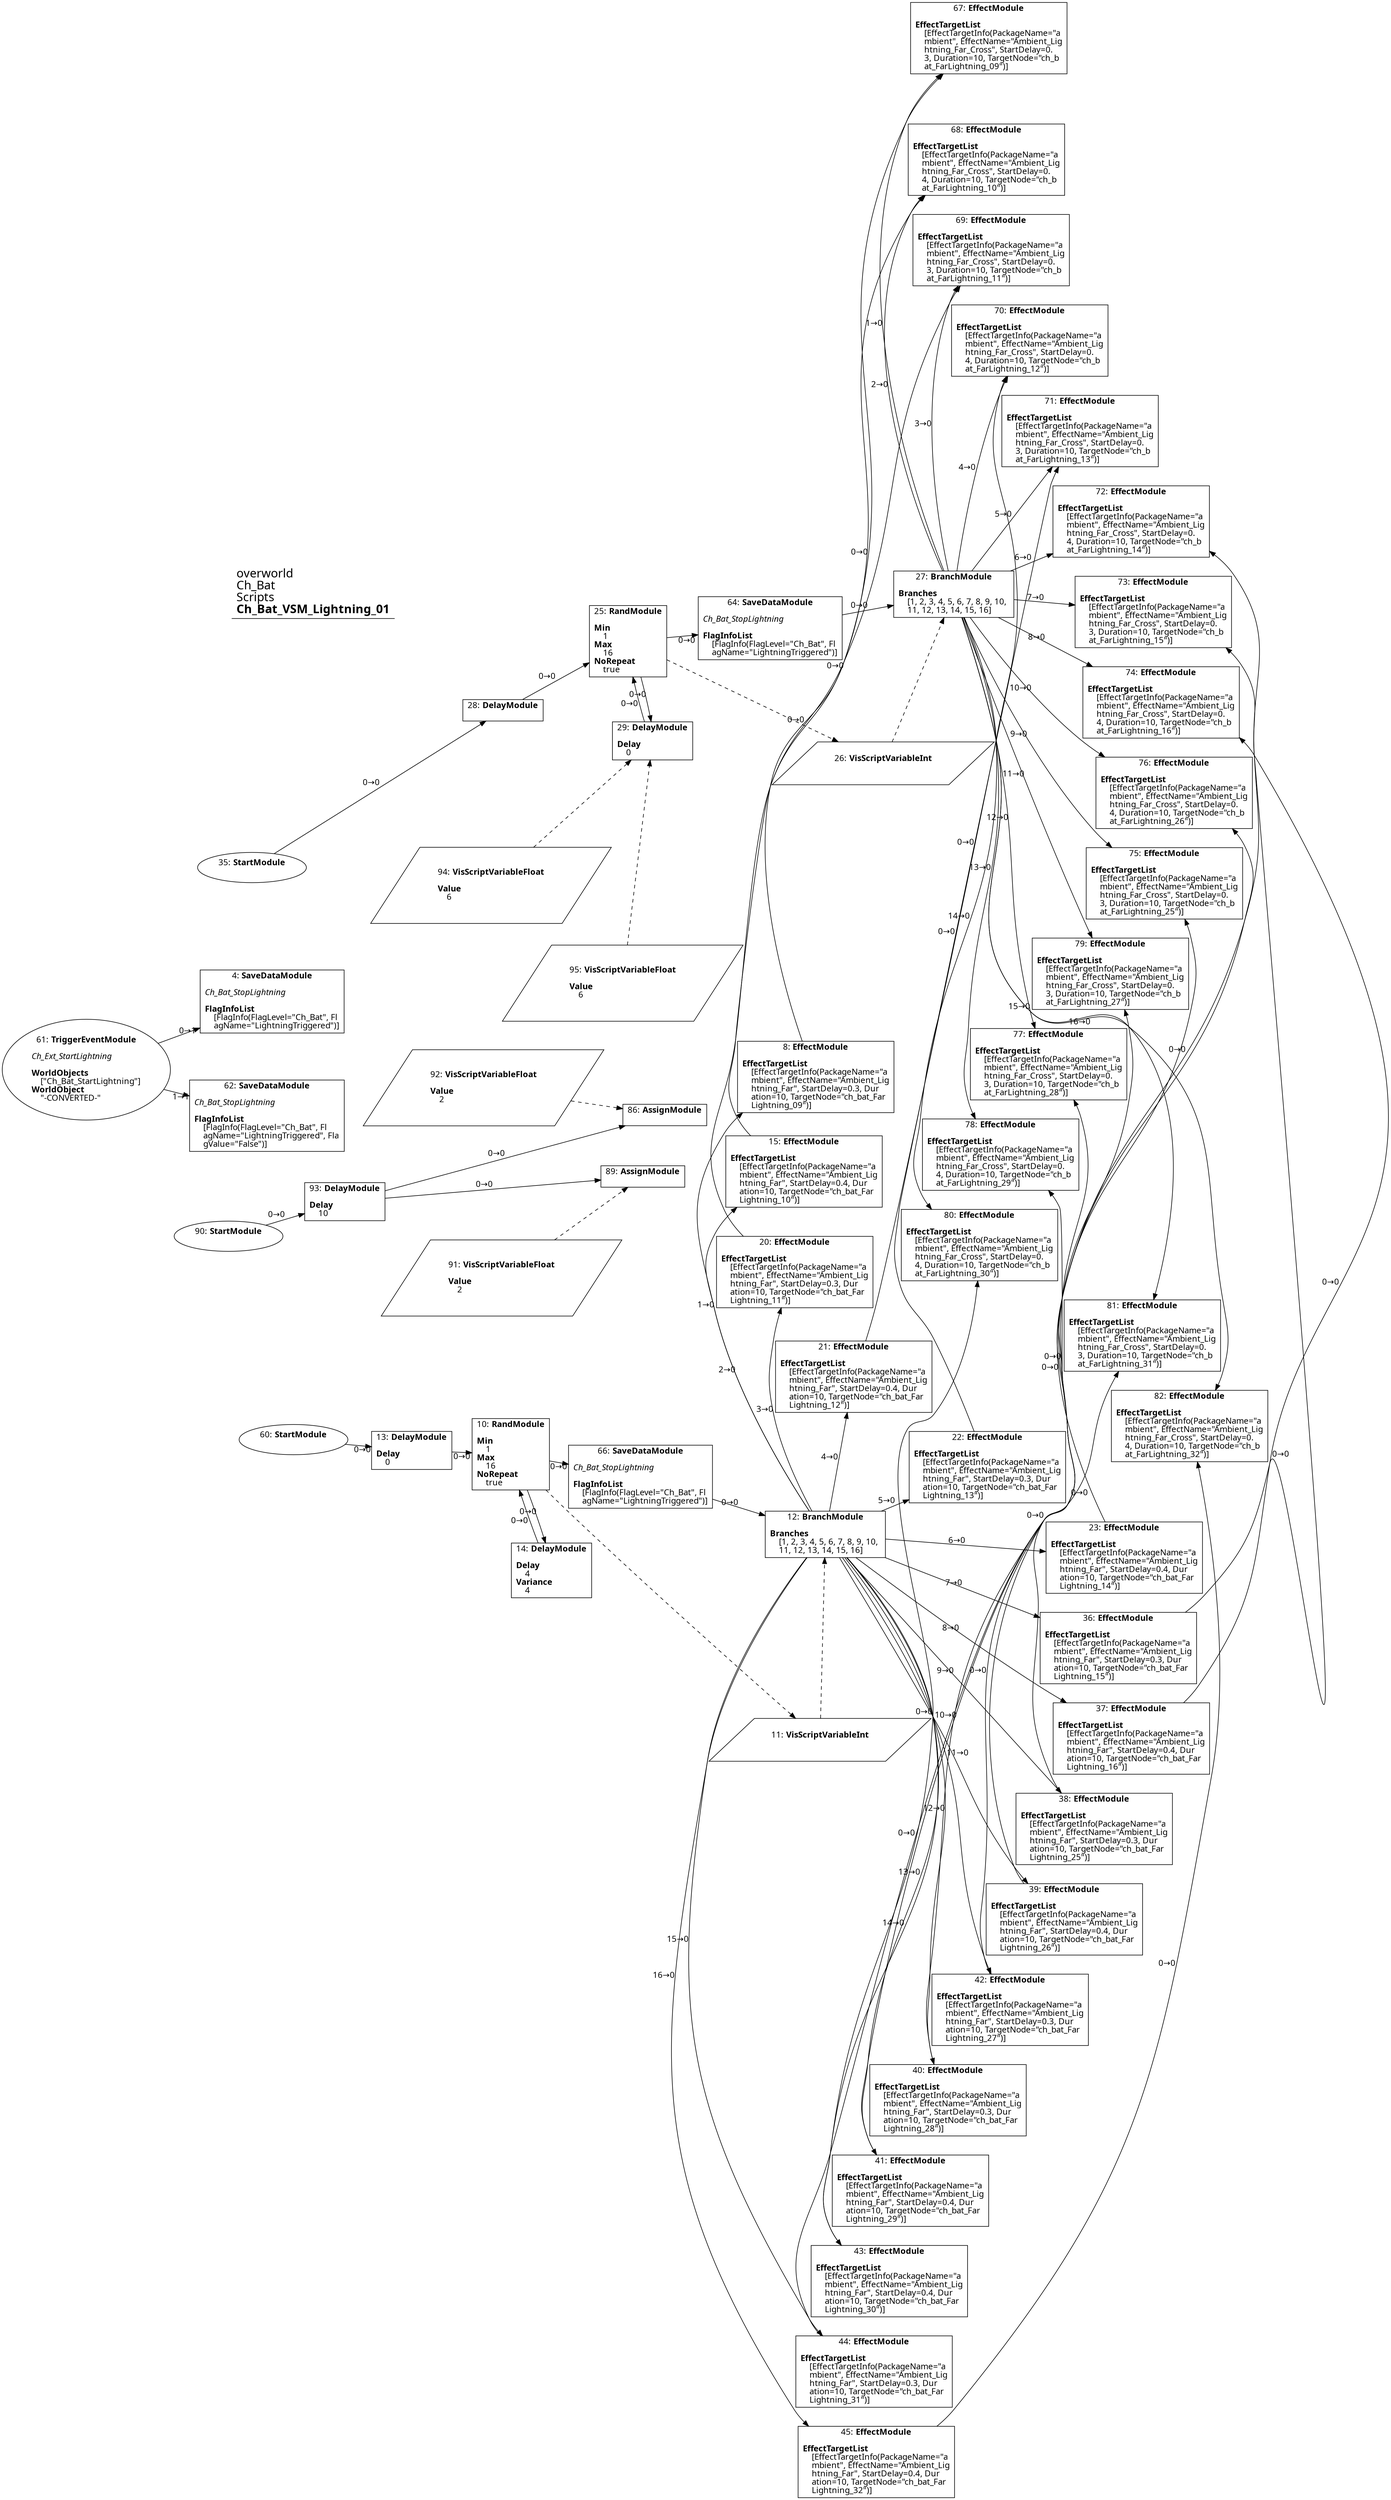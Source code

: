 digraph {
    layout = fdp;
    overlap = prism;
    sep = "+16";
    splines = spline;

    node [ shape = box ];

    graph [ fontname = "Segoe UI" ];
    node [ fontname = "Segoe UI" ];
    edge [ fontname = "Segoe UI" ];

    4 [ label = <4: <b>SaveDataModule</b><br/><br/><i>Ch_Bat_StopLightning<br align="left"/></i><br align="left"/><b>FlagInfoList</b><br align="left"/>    [FlagInfo(FlagLevel=&quot;Ch_Bat&quot;, Fl<br align="left"/>    agName=&quot;LightningTriggered&quot;)]<br align="left"/>> ];
    4 [ pos = "1.0170001,0.34100002!" ];

    8 [ label = <8: <b>EffectModule</b><br/><br/><b>EffectTargetList</b><br align="left"/>    [EffectTargetInfo(PackageName=&quot;a<br align="left"/>    mbient&quot;, EffectName=&quot;Ambient_Lig<br align="left"/>    htning_Far&quot;, StartDelay=0.3, Dur<br align="left"/>    ation=10, TargetNode=&quot;ch_bat_Far<br align="left"/>    Lightning_09&quot;)]<br align="left"/>> ];
    8 [ pos = "2.1790001,-1.047!" ];
    8 -> 67 [ label = "0→0" ];

    10 [ label = <10: <b>RandModule</b><br/><br/><b>Min</b><br align="left"/>    1<br align="left"/><b>Max</b><br align="left"/>    16<br align="left"/><b>NoRepeat</b><br align="left"/>    true<br align="left"/>> ];
    10 [ pos = "1.4410001,-1.771!" ];
    10 -> 14 [ label = "0→0" ];
    10 -> 66 [ label = "0→0" ];
    10 -> 11 [ style = dashed ];

    11 [ label = <11: <b>VisScriptVariableInt</b><br/><br/>> ];
    11 [ shape = parallelogram ]
    11 [ pos = "1.7110001,-2.029!" ];

    12 [ label = <12: <b>BranchModule</b><br/><br/><b>Branches</b><br align="left"/>    [1, 2, 3, 4, 5, 6, 7, 8, 9, 10, <br align="left"/>    11, 12, 13, 14, 15, 16]<br align="left"/>> ];
    12 [ pos = "1.8740001,-1.771!" ];
    12 -> 8 [ label = "1→0" ];
    12 -> 15 [ label = "2→0" ];
    12 -> 20 [ label = "3→0" ];
    12 -> 21 [ label = "4→0" ];
    12 -> 22 [ label = "5→0" ];
    12 -> 23 [ label = "6→0" ];
    12 -> 36 [ label = "7→0" ];
    12 -> 37 [ label = "8→0" ];
    12 -> 38 [ label = "9→0" ];
    12 -> 39 [ label = "10→0" ];
    12 -> 42 [ label = "11→0" ];
    12 -> 40 [ label = "12→0" ];
    12 -> 41 [ label = "13→0" ];
    12 -> 43 [ label = "14→0" ];
    12 -> 44 [ label = "15→0" ];
    12 -> 45 [ label = "16→0" ];
    11 -> 12 [ style = dashed ];

    13 [ label = <13: <b>DelayModule</b><br/><br/><b>Delay</b><br align="left"/>    0<br align="left"/>> ];
    13 [ pos = "1.256,-1.771!" ];
    13 -> 10 [ label = "0→0" ];

    14 [ label = <14: <b>DelayModule</b><br/><br/><b>Delay</b><br align="left"/>    4<br align="left"/><b>Variance</b><br align="left"/>    4<br align="left"/>> ];
    14 [ pos = "1.475,-1.9870001!" ];
    14 -> 10 [ label = "0→0" ];

    15 [ label = <15: <b>EffectModule</b><br/><br/><b>EffectTargetList</b><br align="left"/>    [EffectTargetInfo(PackageName=&quot;a<br align="left"/>    mbient&quot;, EffectName=&quot;Ambient_Lig<br align="left"/>    htning_Far&quot;, StartDelay=0.4, Dur<br align="left"/>    ation=10, TargetNode=&quot;ch_bat_Far<br align="left"/>    Lightning_10&quot;)]<br align="left"/>> ];
    15 [ pos = "2.1790001,-1.167!" ];
    15 -> 68 [ label = "0→0" ];

    20 [ label = <20: <b>EffectModule</b><br/><br/><b>EffectTargetList</b><br align="left"/>    [EffectTargetInfo(PackageName=&quot;a<br align="left"/>    mbient&quot;, EffectName=&quot;Ambient_Lig<br align="left"/>    htning_Far&quot;, StartDelay=0.3, Dur<br align="left"/>    ation=10, TargetNode=&quot;ch_bat_Far<br align="left"/>    Lightning_11&quot;)]<br align="left"/>> ];
    20 [ pos = "2.1750002,-1.2870001!" ];
    20 -> 69 [ label = "0→0" ];

    21 [ label = <21: <b>EffectModule</b><br/><br/><b>EffectTargetList</b><br align="left"/>    [EffectTargetInfo(PackageName=&quot;a<br align="left"/>    mbient&quot;, EffectName=&quot;Ambient_Lig<br align="left"/>    htning_Far&quot;, StartDelay=0.4, Dur<br align="left"/>    ation=10, TargetNode=&quot;ch_bat_Far<br align="left"/>    Lightning_12&quot;)]<br align="left"/>> ];
    21 [ pos = "2.177,-1.4080001!" ];
    21 -> 70 [ label = "0→0" ];

    22 [ label = <22: <b>EffectModule</b><br/><br/><b>EffectTargetList</b><br align="left"/>    [EffectTargetInfo(PackageName=&quot;a<br align="left"/>    mbient&quot;, EffectName=&quot;Ambient_Lig<br align="left"/>    htning_Far&quot;, StartDelay=0.3, Dur<br align="left"/>    ation=10, TargetNode=&quot;ch_bat_Far<br align="left"/>    Lightning_13&quot;)]<br align="left"/>> ];
    22 [ pos = "2.174,-1.5270001!" ];
    22 -> 71 [ label = "0→0" ];

    23 [ label = <23: <b>EffectModule</b><br/><br/><b>EffectTargetList</b><br align="left"/>    [EffectTargetInfo(PackageName=&quot;a<br align="left"/>    mbient&quot;, EffectName=&quot;Ambient_Lig<br align="left"/>    htning_Far&quot;, StartDelay=0.4, Dur<br align="left"/>    ation=10, TargetNode=&quot;ch_bat_Far<br align="left"/>    Lightning_14&quot;)]<br align="left"/>> ];
    23 [ pos = "2.173,-1.6470001!" ];
    23 -> 72 [ label = "0→0" ];

    25 [ label = <25: <b>RandModule</b><br/><br/><b>Min</b><br align="left"/>    1<br align="left"/><b>Max</b><br align="left"/>    16<br align="left"/><b>NoRepeat</b><br align="left"/>    true<br align="left"/>> ];
    25 [ pos = "1.5380001,0.675!" ];
    25 -> 29 [ label = "0→0" ];
    25 -> 64 [ label = "0→0" ];
    25 -> 26 [ style = dashed ];

    26 [ label = <26: <b>VisScriptVariableInt</b><br/><br/>> ];
    26 [ shape = parallelogram ]
    26 [ pos = "1.817,0.46300003!" ];

    27 [ label = <27: <b>BranchModule</b><br/><br/><b>Branches</b><br align="left"/>    [1, 2, 3, 4, 5, 6, 7, 8, 9, 10, <br align="left"/>    11, 12, 13, 14, 15, 16]<br align="left"/>> ];
    27 [ pos = "1.9930001,0.675!" ];
    27 -> 82 [ label = "16→0" ];
    27 -> 81 [ label = "15→0" ];
    27 -> 80 [ label = "14→0" ];
    27 -> 78 [ label = "13→0" ];
    27 -> 77 [ label = "12→0" ];
    27 -> 79 [ label = "11→0" ];
    27 -> 76 [ label = "10→0" ];
    27 -> 75 [ label = "9→0" ];
    27 -> 74 [ label = "8→0" ];
    27 -> 73 [ label = "7→0" ];
    27 -> 72 [ label = "6→0" ];
    27 -> 71 [ label = "5→0" ];
    27 -> 70 [ label = "4→0" ];
    27 -> 69 [ label = "3→0" ];
    27 -> 68 [ label = "2→0" ];
    27 -> 67 [ label = "1→0" ];
    26 -> 27 [ style = dashed ];

    28 [ label = <28: <b>DelayModule</b><br/><br/>> ];
    28 [ pos = "1.299,0.675!" ];
    28 -> 25 [ label = "0→0" ];

    29 [ label = <29: <b>DelayModule</b><br/><br/><b>Delay</b><br align="left"/>    0<br align="left"/>> ];
    29 [ pos = "1.5730001,0.49300003!" ];
    29 -> 25 [ label = "0→0" ];
    95 -> 29 [ style = dashed ];
    94 -> 29 [ style = dashed ];

    35 [ label = <35: <b>StartModule</b><br/><br/>> ];
    35 [ shape = oval ]
    35 [ pos = "0.80700004,0.57000005!" ];
    35 -> 28 [ label = "0→0" ];

    36 [ label = <36: <b>EffectModule</b><br/><br/><b>EffectTargetList</b><br align="left"/>    [EffectTargetInfo(PackageName=&quot;a<br align="left"/>    mbient&quot;, EffectName=&quot;Ambient_Lig<br align="left"/>    htning_Far&quot;, StartDelay=0.3, Dur<br align="left"/>    ation=10, TargetNode=&quot;ch_bat_Far<br align="left"/>    Lightning_15&quot;)]<br align="left"/>> ];
    36 [ pos = "2.1680002,-1.7750001!" ];
    36 -> 73 [ label = "0→0" ];

    37 [ label = <37: <b>EffectModule</b><br/><br/><b>EffectTargetList</b><br align="left"/>    [EffectTargetInfo(PackageName=&quot;a<br align="left"/>    mbient&quot;, EffectName=&quot;Ambient_Lig<br align="left"/>    htning_Far&quot;, StartDelay=0.4, Dur<br align="left"/>    ation=10, TargetNode=&quot;ch_bat_Far<br align="left"/>    Lightning_16&quot;)]<br align="left"/>> ];
    37 [ pos = "2.1680002,-1.8950001!" ];
    37 -> 74 [ label = "0→0" ];

    38 [ label = <38: <b>EffectModule</b><br/><br/><b>EffectTargetList</b><br align="left"/>    [EffectTargetInfo(PackageName=&quot;a<br align="left"/>    mbient&quot;, EffectName=&quot;Ambient_Lig<br align="left"/>    htning_Far&quot;, StartDelay=0.3, Dur<br align="left"/>    ation=10, TargetNode=&quot;ch_bat_Far<br align="left"/>    Lightning_25&quot;)]<br align="left"/>> ];
    38 [ pos = "2.164,-2.015!" ];
    38 -> 75 [ label = "0→0" ];

    39 [ label = <39: <b>EffectModule</b><br/><br/><b>EffectTargetList</b><br align="left"/>    [EffectTargetInfo(PackageName=&quot;a<br align="left"/>    mbient&quot;, EffectName=&quot;Ambient_Lig<br align="left"/>    htning_Far&quot;, StartDelay=0.4, Dur<br align="left"/>    ation=10, TargetNode=&quot;ch_bat_Far<br align="left"/>    Lightning_26&quot;)]<br align="left"/>> ];
    39 [ pos = "2.1660001,-2.1360002!" ];
    39 -> 76 [ label = "0→0" ];

    40 [ label = <40: <b>EffectModule</b><br/><br/><b>EffectTargetList</b><br align="left"/>    [EffectTargetInfo(PackageName=&quot;a<br align="left"/>    mbient&quot;, EffectName=&quot;Ambient_Lig<br align="left"/>    htning_Far&quot;, StartDelay=0.3, Dur<br align="left"/>    ation=10, TargetNode=&quot;ch_bat_Far<br align="left"/>    Lightning_28&quot;)]<br align="left"/>> ];
    40 [ pos = "2.164,-2.3720002!" ];
    40 -> 77 [ label = "0→0" ];

    41 [ label = <41: <b>EffectModule</b><br/><br/><b>EffectTargetList</b><br align="left"/>    [EffectTargetInfo(PackageName=&quot;a<br align="left"/>    mbient&quot;, EffectName=&quot;Ambient_Lig<br align="left"/>    htning_Far&quot;, StartDelay=0.4, Dur<br align="left"/>    ation=10, TargetNode=&quot;ch_bat_Far<br align="left"/>    Lightning_29&quot;)]<br align="left"/>> ];
    41 [ pos = "2.164,-2.493!" ];
    41 -> 78 [ label = "0→0" ];

    42 [ label = <42: <b>EffectModule</b><br/><br/><b>EffectTargetList</b><br align="left"/>    [EffectTargetInfo(PackageName=&quot;a<br align="left"/>    mbient&quot;, EffectName=&quot;Ambient_Lig<br align="left"/>    htning_Far&quot;, StartDelay=0.3, Dur<br align="left"/>    ation=10, TargetNode=&quot;ch_bat_Far<br align="left"/>    Lightning_27&quot;)]<br align="left"/>> ];
    42 [ pos = "2.164,-2.253!" ];
    42 -> 79 [ label = "0→0" ];

    43 [ label = <43: <b>EffectModule</b><br/><br/><b>EffectTargetList</b><br align="left"/>    [EffectTargetInfo(PackageName=&quot;a<br align="left"/>    mbient&quot;, EffectName=&quot;Ambient_Lig<br align="left"/>    htning_Far&quot;, StartDelay=0.4, Dur<br align="left"/>    ation=10, TargetNode=&quot;ch_bat_Far<br align="left"/>    Lightning_30&quot;)]<br align="left"/>> ];
    43 [ pos = "2.16,-2.624!" ];
    43 -> 80 [ label = "0→0" ];

    44 [ label = <44: <b>EffectModule</b><br/><br/><b>EffectTargetList</b><br align="left"/>    [EffectTargetInfo(PackageName=&quot;a<br align="left"/>    mbient&quot;, EffectName=&quot;Ambient_Lig<br align="left"/>    htning_Far&quot;, StartDelay=0.3, Dur<br align="left"/>    ation=10, TargetNode=&quot;ch_bat_Far<br align="left"/>    Lightning_31&quot;)]<br align="left"/>> ];
    44 [ pos = "2.1560001,-2.7440002!" ];
    44 -> 81 [ label = "0→0" ];

    45 [ label = <45: <b>EffectModule</b><br/><br/><b>EffectTargetList</b><br align="left"/>    [EffectTargetInfo(PackageName=&quot;a<br align="left"/>    mbient&quot;, EffectName=&quot;Ambient_Lig<br align="left"/>    htning_Far&quot;, StartDelay=0.4, Dur<br align="left"/>    ation=10, TargetNode=&quot;ch_bat_Far<br align="left"/>    Lightning_32&quot;)]<br align="left"/>> ];
    45 [ pos = "2.158,-2.8650002!" ];
    45 -> 82 [ label = "0→0" ];

    60 [ label = <60: <b>StartModule</b><br/><br/>> ];
    60 [ shape = oval ]
    60 [ pos = "1.0530001,-1.771!" ];
    60 -> 13 [ label = "0→0" ];

    61 [ label = <61: <b>TriggerEventModule</b><br/><br/><i>Ch_Ext_StartLightning<br align="left"/></i><br align="left"/><b>WorldObjects</b><br align="left"/>    [&quot;Ch_Bat_StartLightning&quot;]<br align="left"/><b>WorldObject</b><br align="left"/>    &quot;-CONVERTED-&quot;<br align="left"/>> ];
    61 [ shape = oval ]
    61 [ pos = "0.68100005,0.23500001!" ];
    61 -> 4 [ label = "0→1" ];
    61 -> 62 [ label = "1→1" ];

    62 [ label = <62: <b>SaveDataModule</b><br/><br/><i>Ch_Bat_StopLightning<br align="left"/></i><br align="left"/><b>FlagInfoList</b><br align="left"/>    [FlagInfo(FlagLevel=&quot;Ch_Bat&quot;, Fl<br align="left"/>    agName=&quot;LightningTriggered&quot;, Fla<br align="left"/>    gValue=&quot;False&quot;)]<br align="left"/>> ];
    62 [ pos = "1.014,0.126!" ];

    64 [ label = <64: <b>SaveDataModule</b><br/><br/><i>Ch_Bat_StopLightning<br align="left"/></i><br align="left"/><b>FlagInfoList</b><br align="left"/>    [FlagInfo(FlagLevel=&quot;Ch_Bat&quot;, Fl<br align="left"/>    agName=&quot;LightningTriggered&quot;)]<br align="left"/>> ];
    64 [ pos = "1.7800001,0.675!" ];
    64 -> 27 [ label = "0→0" ];

    66 [ label = <66: <b>SaveDataModule</b><br/><br/><i>Ch_Bat_StopLightning<br align="left"/></i><br align="left"/><b>FlagInfoList</b><br align="left"/>    [FlagInfo(FlagLevel=&quot;Ch_Bat&quot;, Fl<br align="left"/>    agName=&quot;LightningTriggered&quot;)]<br align="left"/>> ];
    66 [ pos = "1.6750001,-1.771!" ];
    66 -> 12 [ label = "0→0" ];

    67 [ label = <67: <b>EffectModule</b><br/><br/><b>EffectTargetList</b><br align="left"/>    [EffectTargetInfo(PackageName=&quot;a<br align="left"/>    mbient&quot;, EffectName=&quot;Ambient_Lig<br align="left"/>    htning_Far_Cross&quot;, StartDelay=0.<br align="left"/>    3, Duration=10, TargetNode=&quot;ch_b<br align="left"/>    at_FarLightning_09&quot;)]<br align="left"/>> ];
    67 [ pos = "2.588,1.335!" ];

    68 [ label = <68: <b>EffectModule</b><br/><br/><b>EffectTargetList</b><br align="left"/>    [EffectTargetInfo(PackageName=&quot;a<br align="left"/>    mbient&quot;, EffectName=&quot;Ambient_Lig<br align="left"/>    htning_Far_Cross&quot;, StartDelay=0.<br align="left"/>    4, Duration=10, TargetNode=&quot;ch_b<br align="left"/>    at_FarLightning_10&quot;)]<br align="left"/>> ];
    68 [ pos = "2.588,1.215!" ];

    69 [ label = <69: <b>EffectModule</b><br/><br/><b>EffectTargetList</b><br align="left"/>    [EffectTargetInfo(PackageName=&quot;a<br align="left"/>    mbient&quot;, EffectName=&quot;Ambient_Lig<br align="left"/>    htning_Far_Cross&quot;, StartDelay=0.<br align="left"/>    3, Duration=10, TargetNode=&quot;ch_b<br align="left"/>    at_FarLightning_11&quot;)]<br align="left"/>> ];
    69 [ pos = "2.584,1.095!" ];

    70 [ label = <70: <b>EffectModule</b><br/><br/><b>EffectTargetList</b><br align="left"/>    [EffectTargetInfo(PackageName=&quot;a<br align="left"/>    mbient&quot;, EffectName=&quot;Ambient_Lig<br align="left"/>    htning_Far_Cross&quot;, StartDelay=0.<br align="left"/>    4, Duration=10, TargetNode=&quot;ch_b<br align="left"/>    at_FarLightning_12&quot;)]<br align="left"/>> ];
    70 [ pos = "2.5860002,0.97400004!" ];

    71 [ label = <71: <b>EffectModule</b><br/><br/><b>EffectTargetList</b><br align="left"/>    [EffectTargetInfo(PackageName=&quot;a<br align="left"/>    mbient&quot;, EffectName=&quot;Ambient_Lig<br align="left"/>    htning_Far_Cross&quot;, StartDelay=0.<br align="left"/>    3, Duration=10, TargetNode=&quot;ch_b<br align="left"/>    at_FarLightning_13&quot;)]<br align="left"/>> ];
    71 [ pos = "2.5830002,0.855!" ];

    72 [ label = <72: <b>EffectModule</b><br/><br/><b>EffectTargetList</b><br align="left"/>    [EffectTargetInfo(PackageName=&quot;a<br align="left"/>    mbient&quot;, EffectName=&quot;Ambient_Lig<br align="left"/>    htning_Far_Cross&quot;, StartDelay=0.<br align="left"/>    4, Duration=10, TargetNode=&quot;ch_b<br align="left"/>    at_FarLightning_14&quot;)]<br align="left"/>> ];
    72 [ pos = "2.582,0.735!" ];

    73 [ label = <73: <b>EffectModule</b><br/><br/><b>EffectTargetList</b><br align="left"/>    [EffectTargetInfo(PackageName=&quot;a<br align="left"/>    mbient&quot;, EffectName=&quot;Ambient_Lig<br align="left"/>    htning_Far_Cross&quot;, StartDelay=0.<br align="left"/>    3, Duration=10, TargetNode=&quot;ch_b<br align="left"/>    at_FarLightning_15&quot;)]<br align="left"/>> ];
    73 [ pos = "2.5770001,0.60700005!" ];

    74 [ label = <74: <b>EffectModule</b><br/><br/><b>EffectTargetList</b><br align="left"/>    [EffectTargetInfo(PackageName=&quot;a<br align="left"/>    mbient&quot;, EffectName=&quot;Ambient_Lig<br align="left"/>    htning_Far_Cross&quot;, StartDelay=0.<br align="left"/>    4, Duration=10, TargetNode=&quot;ch_b<br align="left"/>    at_FarLightning_16&quot;)]<br align="left"/>> ];
    74 [ pos = "2.5770001,0.48700002!" ];

    75 [ label = <75: <b>EffectModule</b><br/><br/><b>EffectTargetList</b><br align="left"/>    [EffectTargetInfo(PackageName=&quot;a<br align="left"/>    mbient&quot;, EffectName=&quot;Ambient_Lig<br align="left"/>    htning_Far_Cross&quot;, StartDelay=0.<br align="left"/>    3, Duration=10, TargetNode=&quot;ch_b<br align="left"/>    at_FarLightning_25&quot;)]<br align="left"/>> ];
    75 [ pos = "2.5730002,0.367!" ];

    76 [ label = <76: <b>EffectModule</b><br/><br/><b>EffectTargetList</b><br align="left"/>    [EffectTargetInfo(PackageName=&quot;a<br align="left"/>    mbient&quot;, EffectName=&quot;Ambient_Lig<br align="left"/>    htning_Far_Cross&quot;, StartDelay=0.<br align="left"/>    4, Duration=10, TargetNode=&quot;ch_b<br align="left"/>    at_FarLightning_26&quot;)]<br align="left"/>> ];
    76 [ pos = "2.575,0.246!" ];

    77 [ label = <77: <b>EffectModule</b><br/><br/><b>EffectTargetList</b><br align="left"/>    [EffectTargetInfo(PackageName=&quot;a<br align="left"/>    mbient&quot;, EffectName=&quot;Ambient_Lig<br align="left"/>    htning_Far_Cross&quot;, StartDelay=0.<br align="left"/>    3, Duration=10, TargetNode=&quot;ch_b<br align="left"/>    at_FarLightning_28&quot;)]<br align="left"/>> ];
    77 [ pos = "2.5730002,0.010000001!" ];

    78 [ label = <78: <b>EffectModule</b><br/><br/><b>EffectTargetList</b><br align="left"/>    [EffectTargetInfo(PackageName=&quot;a<br align="left"/>    mbient&quot;, EffectName=&quot;Ambient_Lig<br align="left"/>    htning_Far_Cross&quot;, StartDelay=0.<br align="left"/>    4, Duration=10, TargetNode=&quot;ch_b<br align="left"/>    at_FarLightning_29&quot;)]<br align="left"/>> ];
    78 [ pos = "2.5730002,-0.11100001!" ];

    79 [ label = <79: <b>EffectModule</b><br/><br/><b>EffectTargetList</b><br align="left"/>    [EffectTargetInfo(PackageName=&quot;a<br align="left"/>    mbient&quot;, EffectName=&quot;Ambient_Lig<br align="left"/>    htning_Far_Cross&quot;, StartDelay=0.<br align="left"/>    3, Duration=10, TargetNode=&quot;ch_b<br align="left"/>    at_FarLightning_27&quot;)]<br align="left"/>> ];
    79 [ pos = "2.5730002,0.12900001!" ];

    80 [ label = <80: <b>EffectModule</b><br/><br/><b>EffectTargetList</b><br align="left"/>    [EffectTargetInfo(PackageName=&quot;a<br align="left"/>    mbient&quot;, EffectName=&quot;Ambient_Lig<br align="left"/>    htning_Far_Cross&quot;, StartDelay=0.<br align="left"/>    4, Duration=10, TargetNode=&quot;ch_b<br align="left"/>    at_FarLightning_30&quot;)]<br align="left"/>> ];
    80 [ pos = "2.569,-0.24200001!" ];

    81 [ label = <81: <b>EffectModule</b><br/><br/><b>EffectTargetList</b><br align="left"/>    [EffectTargetInfo(PackageName=&quot;a<br align="left"/>    mbient&quot;, EffectName=&quot;Ambient_Lig<br align="left"/>    htning_Far_Cross&quot;, StartDelay=0.<br align="left"/>    3, Duration=10, TargetNode=&quot;ch_b<br align="left"/>    at_FarLightning_31&quot;)]<br align="left"/>> ];
    81 [ pos = "2.565,-0.36200002!" ];

    82 [ label = <82: <b>EffectModule</b><br/><br/><b>EffectTargetList</b><br align="left"/>    [EffectTargetInfo(PackageName=&quot;a<br align="left"/>    mbient&quot;, EffectName=&quot;Ambient_Lig<br align="left"/>    htning_Far_Cross&quot;, StartDelay=0.<br align="left"/>    4, Duration=10, TargetNode=&quot;ch_b<br align="left"/>    at_FarLightning_32&quot;)]<br align="left"/>> ];
    82 [ pos = "2.5670002,-0.483!" ];

    86 [ label = <86: <b>AssignModule</b><br/><br/>> ];
    86 [ pos = "1.4230001,-0.016!" ];
    92 -> 86 [ style = dashed ];

    89 [ label = <89: <b>AssignModule</b><br/><br/>> ];
    89 [ pos = "1.427,-0.19800001!" ];
    91 -> 89 [ style = dashed ];

    90 [ label = <90: <b>StartModule</b><br/><br/>> ];
    90 [ shape = oval ]
    90 [ pos = "0.84300005,-0.24000001!" ];
    90 -> 93 [ label = "0→0" ];

    91 [ label = <91: <b>VisScriptVariableFloat</b><br/><br/><b>Value</b><br align="left"/>    2<br align="left"/>> ];
    91 [ shape = parallelogram ]
    91 [ pos = "1.2600001,-0.3!" ];

    92 [ label = <92: <b>VisScriptVariableFloat</b><br/><br/><b>Value</b><br align="left"/>    2<br align="left"/>> ];
    92 [ shape = parallelogram ]
    92 [ pos = "1.2750001,0.032!" ];

    93 [ label = <93: <b>DelayModule</b><br/><br/><b>Delay</b><br align="left"/>    10<br align="left"/>> ];
    93 [ pos = "1.0940001,-0.24900001!" ];
    93 -> 89 [ label = "0→0" ];
    93 -> 86 [ label = "0→0" ];

    94 [ label = <94: <b>VisScriptVariableFloat</b><br/><br/><b>Value</b><br align="left"/>    6<br align="left"/>> ];
    94 [ shape = parallelogram ]
    94 [ pos = "1.343,0.38300002!" ];

    95 [ label = <95: <b>VisScriptVariableFloat</b><br/><br/><b>Value</b><br align="left"/>    6<br align="left"/>> ];
    95 [ shape = parallelogram ]
    95 [ pos = "1.447,0.298!" ];

    title [ pos = "0.68,1.3360001!" ];
    title [ shape = underline ];
    title [ label = <<font point-size="20">overworld<br align="left"/>Ch_Bat<br align="left"/>Scripts<br align="left"/><b>Ch_Bat_VSM_Lightning_01</b><br align="left"/></font>> ];
}
